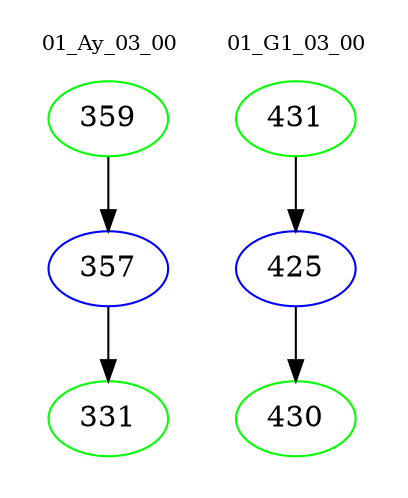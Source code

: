 digraph{
subgraph cluster_0 {
color = white
label = "01_Ay_03_00";
fontsize=10;
T0_359 [label="359", color="green"]
T0_359 -> T0_357 [color="black"]
T0_357 [label="357", color="blue"]
T0_357 -> T0_331 [color="black"]
T0_331 [label="331", color="green"]
}
subgraph cluster_1 {
color = white
label = "01_G1_03_00";
fontsize=10;
T1_431 [label="431", color="green"]
T1_431 -> T1_425 [color="black"]
T1_425 [label="425", color="blue"]
T1_425 -> T1_430 [color="black"]
T1_430 [label="430", color="green"]
}
}
